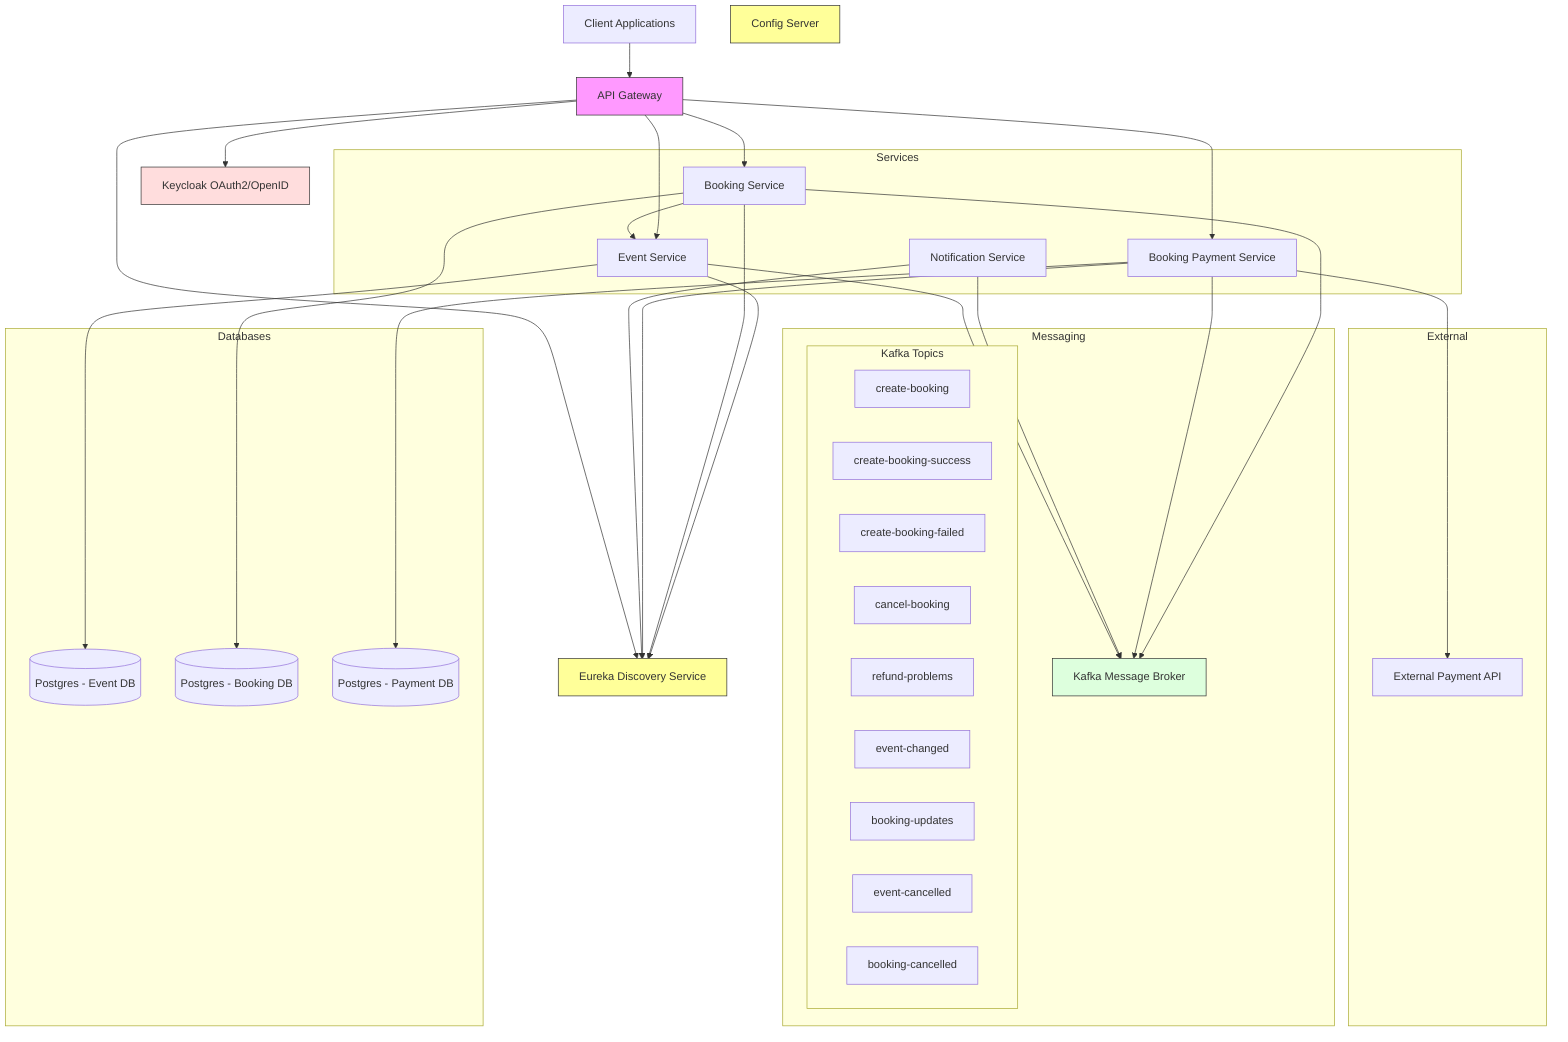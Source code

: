 graph TB
    Client[Client Applications]
    Gateway[API Gateway]
    Config[Config Server]
    Eureka[Eureka Discovery Service]
    Keycloak[Keycloak OAuth2/OpenID]
    
    subgraph Services
        EventService[Event Service]
        BookingService[Booking Service]
        BookingPaymentService[Booking Payment Service]
        NotificationService[Notification Service]
    end
    
    subgraph Databases
        EventDB[(Postgres - Event DB)]
        BookingDB[(Postgres - Booking DB)]
        PaymentDB[(Postgres - Payment DB)]
    end
    
    subgraph Messaging
        Kafka[Kafka Message Broker]
        
        subgraph Kafka Topics
            topic1[create-booking]
            topic2[create-booking-success]
            topic3[create-booking-failed]
            topic4[cancel-booking]
            topic5[refund-problems]
            topic6[event-changed]
            topic7[booking-updates]
            topic8[event-cancelled]
            topic9[booking-cancelled]
        end
    end
    
    subgraph External
        PaymentAPI[External Payment API]
    end
    
    Client --> Gateway
    Gateway --> EventService
    Gateway --> BookingService
    Gateway --> BookingPaymentService
    
    Gateway --> Keycloak
    
    EventService --> EventDB
    BookingService --> BookingDB
    BookingPaymentService --> PaymentDB
    
    EventService --> Eureka
    BookingService --> Eureka
    BookingPaymentService --> Eureka
    NotificationService --> Eureka
    Gateway --> Eureka
    
    BookingService --> EventService
    
    BookingService --> Kafka
    BookingPaymentService --> Kafka
    NotificationService --> Kafka
    EventService --> Kafka
    
    BookingPaymentService --> PaymentAPI
    
    style Gateway fill:#f9f,stroke:#333
    style Eureka fill:#ff9,stroke:#333
    style Config fill:#ff9,stroke:#333
    style Kafka fill:#dfd,stroke:#333
    style Keycloak fill:#fdd,stroke:#333
